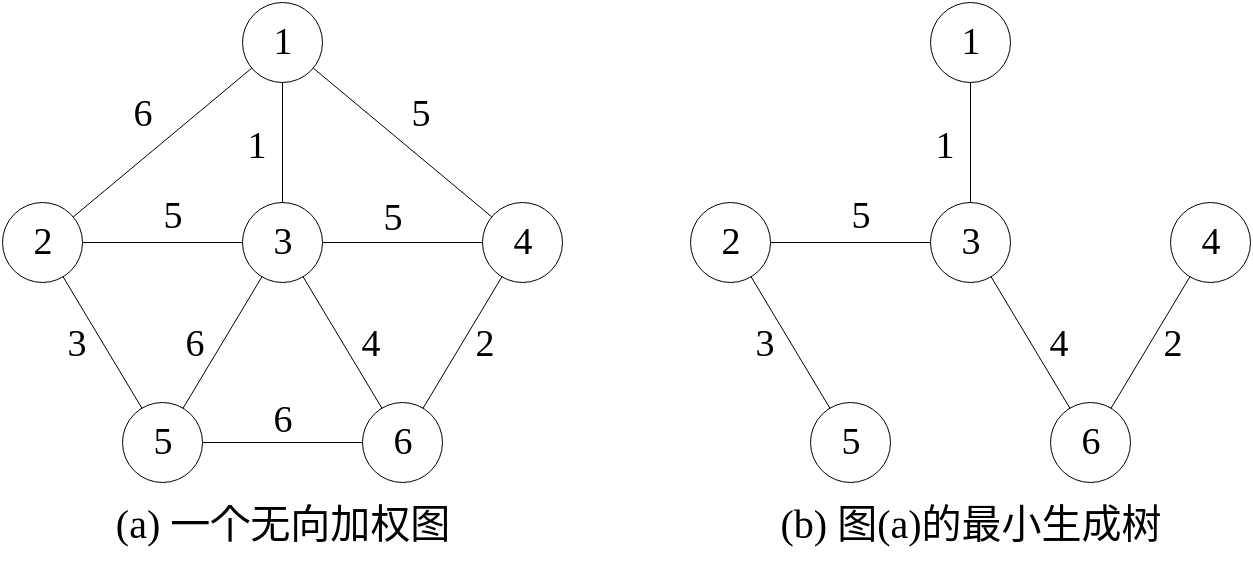 <mxfile version="23.0.2" type="device">
  <diagram id="HU4uo2aEZg4H9Ib9Y20f" name="第 1 页">
    <mxGraphModel dx="954" dy="674" grid="1" gridSize="10" guides="1" tooltips="1" connect="1" arrows="1" fold="1" page="1" pageScale="1" pageWidth="827" pageHeight="1169" math="0" shadow="0">
      <root>
        <mxCell id="0" />
        <mxCell id="1" parent="0" />
        <mxCell id="dhW5SiGHPYzBhZiWGdAr-79" value="" style="group;strokeWidth=0.5;" parent="1" vertex="1" connectable="0">
          <mxGeometry x="60" y="60" width="624" height="288" as="geometry" />
        </mxCell>
        <mxCell id="dhW5SiGHPYzBhZiWGdAr-40" value="" style="group;strokeWidth=0.5;" parent="dhW5SiGHPYzBhZiWGdAr-79" vertex="1" connectable="0">
          <mxGeometry width="280" height="288" as="geometry" />
        </mxCell>
        <mxCell id="dhW5SiGHPYzBhZiWGdAr-36" value="" style="group;fontFamily=Times New Roman;strokeWidth=0.5;" parent="dhW5SiGHPYzBhZiWGdAr-40" vertex="1" connectable="0">
          <mxGeometry width="280" height="240" as="geometry" />
        </mxCell>
        <mxCell id="dhW5SiGHPYzBhZiWGdAr-1" value="" style="ellipse;whiteSpace=wrap;html=1;aspect=fixed;strokeWidth=0.5;" parent="dhW5SiGHPYzBhZiWGdAr-36" vertex="1">
          <mxGeometry x="120" y="100" width="40" height="40" as="geometry" />
        </mxCell>
        <mxCell id="dhW5SiGHPYzBhZiWGdAr-2" value="" style="ellipse;whiteSpace=wrap;html=1;aspect=fixed;strokeWidth=0.5;" parent="dhW5SiGHPYzBhZiWGdAr-36" vertex="1">
          <mxGeometry x="240" y="100" width="40" height="40" as="geometry" />
        </mxCell>
        <mxCell id="dhW5SiGHPYzBhZiWGdAr-3" value="" style="ellipse;whiteSpace=wrap;html=1;aspect=fixed;strokeWidth=0.5;" parent="dhW5SiGHPYzBhZiWGdAr-36" vertex="1">
          <mxGeometry x="120" width="40" height="40" as="geometry" />
        </mxCell>
        <mxCell id="dhW5SiGHPYzBhZiWGdAr-4" value="" style="ellipse;whiteSpace=wrap;html=1;aspect=fixed;strokeWidth=0.5;" parent="dhW5SiGHPYzBhZiWGdAr-36" vertex="1">
          <mxGeometry y="100" width="40" height="40" as="geometry" />
        </mxCell>
        <mxCell id="dhW5SiGHPYzBhZiWGdAr-5" value="" style="ellipse;whiteSpace=wrap;html=1;aspect=fixed;strokeWidth=0.5;" parent="dhW5SiGHPYzBhZiWGdAr-36" vertex="1">
          <mxGeometry x="60" y="200" width="40" height="40" as="geometry" />
        </mxCell>
        <mxCell id="dhW5SiGHPYzBhZiWGdAr-6" value="" style="ellipse;whiteSpace=wrap;html=1;aspect=fixed;strokeWidth=0.5;" parent="dhW5SiGHPYzBhZiWGdAr-36" vertex="1">
          <mxGeometry x="180" y="200" width="40" height="40" as="geometry" />
        </mxCell>
        <mxCell id="dhW5SiGHPYzBhZiWGdAr-7" value="" style="endArrow=none;html=1;rounded=0;strokeWidth=0.5;" parent="dhW5SiGHPYzBhZiWGdAr-36" source="dhW5SiGHPYzBhZiWGdAr-4" target="dhW5SiGHPYzBhZiWGdAr-1" edge="1">
          <mxGeometry width="50" height="50" relative="1" as="geometry">
            <mxPoint x="290" y="230" as="sourcePoint" />
            <mxPoint x="340" y="180" as="targetPoint" />
          </mxGeometry>
        </mxCell>
        <mxCell id="dhW5SiGHPYzBhZiWGdAr-8" value="" style="endArrow=none;html=1;rounded=0;strokeWidth=0.5;" parent="dhW5SiGHPYzBhZiWGdAr-36" source="dhW5SiGHPYzBhZiWGdAr-6" target="dhW5SiGHPYzBhZiWGdAr-1" edge="1">
          <mxGeometry width="50" height="50" relative="1" as="geometry">
            <mxPoint x="290" y="230" as="sourcePoint" />
            <mxPoint x="340" y="180" as="targetPoint" />
          </mxGeometry>
        </mxCell>
        <mxCell id="dhW5SiGHPYzBhZiWGdAr-9" value="" style="endArrow=none;html=1;rounded=0;strokeWidth=0.5;" parent="dhW5SiGHPYzBhZiWGdAr-36" source="dhW5SiGHPYzBhZiWGdAr-1" target="dhW5SiGHPYzBhZiWGdAr-2" edge="1">
          <mxGeometry width="50" height="50" relative="1" as="geometry">
            <mxPoint x="290" y="230" as="sourcePoint" />
            <mxPoint x="340" y="180" as="targetPoint" />
          </mxGeometry>
        </mxCell>
        <mxCell id="dhW5SiGHPYzBhZiWGdAr-10" value="" style="endArrow=none;html=1;rounded=0;strokeWidth=0.5;" parent="dhW5SiGHPYzBhZiWGdAr-36" source="dhW5SiGHPYzBhZiWGdAr-6" target="dhW5SiGHPYzBhZiWGdAr-2" edge="1">
          <mxGeometry width="50" height="50" relative="1" as="geometry">
            <mxPoint x="290" y="230" as="sourcePoint" />
            <mxPoint x="340" y="180" as="targetPoint" />
          </mxGeometry>
        </mxCell>
        <mxCell id="dhW5SiGHPYzBhZiWGdAr-11" value="" style="endArrow=none;html=1;rounded=0;strokeWidth=0.5;" parent="dhW5SiGHPYzBhZiWGdAr-36" source="dhW5SiGHPYzBhZiWGdAr-5" target="dhW5SiGHPYzBhZiWGdAr-6" edge="1">
          <mxGeometry width="50" height="50" relative="1" as="geometry">
            <mxPoint x="290" y="230" as="sourcePoint" />
            <mxPoint x="340" y="180" as="targetPoint" />
          </mxGeometry>
        </mxCell>
        <mxCell id="dhW5SiGHPYzBhZiWGdAr-12" value="" style="endArrow=none;html=1;rounded=0;strokeWidth=0.5;" parent="dhW5SiGHPYzBhZiWGdAr-36" source="dhW5SiGHPYzBhZiWGdAr-4" target="dhW5SiGHPYzBhZiWGdAr-3" edge="1">
          <mxGeometry width="50" height="50" relative="1" as="geometry">
            <mxPoint x="290" y="230" as="sourcePoint" />
            <mxPoint x="340" y="180" as="targetPoint" />
          </mxGeometry>
        </mxCell>
        <mxCell id="dhW5SiGHPYzBhZiWGdAr-13" value="" style="endArrow=none;html=1;rounded=0;strokeWidth=0.5;" parent="dhW5SiGHPYzBhZiWGdAr-36" source="dhW5SiGHPYzBhZiWGdAr-5" target="dhW5SiGHPYzBhZiWGdAr-4" edge="1">
          <mxGeometry width="50" height="50" relative="1" as="geometry">
            <mxPoint x="290" y="230" as="sourcePoint" />
            <mxPoint x="340" y="180" as="targetPoint" />
          </mxGeometry>
        </mxCell>
        <mxCell id="dhW5SiGHPYzBhZiWGdAr-14" value="" style="endArrow=none;html=1;rounded=0;strokeWidth=0.5;" parent="dhW5SiGHPYzBhZiWGdAr-36" source="dhW5SiGHPYzBhZiWGdAr-5" target="dhW5SiGHPYzBhZiWGdAr-1" edge="1">
          <mxGeometry width="50" height="50" relative="1" as="geometry">
            <mxPoint x="290" y="230" as="sourcePoint" />
            <mxPoint x="340" y="180" as="targetPoint" />
          </mxGeometry>
        </mxCell>
        <mxCell id="dhW5SiGHPYzBhZiWGdAr-15" value="" style="endArrow=none;html=1;rounded=0;entryX=0.5;entryY=1;entryDx=0;entryDy=0;strokeWidth=0.5;" parent="dhW5SiGHPYzBhZiWGdAr-36" source="dhW5SiGHPYzBhZiWGdAr-1" target="dhW5SiGHPYzBhZiWGdAr-3" edge="1">
          <mxGeometry width="50" height="50" relative="1" as="geometry">
            <mxPoint x="290" y="230" as="sourcePoint" />
            <mxPoint x="340" y="180" as="targetPoint" />
          </mxGeometry>
        </mxCell>
        <mxCell id="dhW5SiGHPYzBhZiWGdAr-16" value="" style="endArrow=none;html=1;rounded=0;strokeWidth=0.5;" parent="dhW5SiGHPYzBhZiWGdAr-36" source="dhW5SiGHPYzBhZiWGdAr-3" target="dhW5SiGHPYzBhZiWGdAr-2" edge="1">
          <mxGeometry width="50" height="50" relative="1" as="geometry">
            <mxPoint x="290" y="230" as="sourcePoint" />
            <mxPoint x="340" y="180" as="targetPoint" />
          </mxGeometry>
        </mxCell>
        <mxCell id="dhW5SiGHPYzBhZiWGdAr-17" value="&lt;font style=&quot;font-size: 19px;&quot; face=&quot;Times New Roman&quot;&gt;2&lt;/font&gt;" style="text;html=1;align=center;verticalAlign=middle;resizable=0;points=[];autosize=1;strokeColor=none;fillColor=none;strokeWidth=0.5;" parent="dhW5SiGHPYzBhZiWGdAr-36" vertex="1">
          <mxGeometry x="5" y="100" width="30" height="40" as="geometry" />
        </mxCell>
        <mxCell id="dhW5SiGHPYzBhZiWGdAr-18" value="&lt;font style=&quot;font-size: 19px;&quot; face=&quot;Times New Roman&quot;&gt;1&lt;/font&gt;" style="text;html=1;align=center;verticalAlign=middle;resizable=0;points=[];autosize=1;strokeColor=none;fillColor=none;strokeWidth=0.5;" parent="dhW5SiGHPYzBhZiWGdAr-36" vertex="1">
          <mxGeometry x="125" width="30" height="40" as="geometry" />
        </mxCell>
        <mxCell id="dhW5SiGHPYzBhZiWGdAr-19" value="&lt;font style=&quot;font-size: 19px;&quot; face=&quot;Times New Roman&quot;&gt;3&lt;/font&gt;" style="text;html=1;align=center;verticalAlign=middle;resizable=0;points=[];autosize=1;strokeColor=none;fillColor=none;strokeWidth=0.5;" parent="dhW5SiGHPYzBhZiWGdAr-36" vertex="1">
          <mxGeometry x="125" y="100" width="30" height="40" as="geometry" />
        </mxCell>
        <mxCell id="dhW5SiGHPYzBhZiWGdAr-20" value="&lt;font style=&quot;font-size: 19px;&quot; face=&quot;Times New Roman&quot;&gt;5&lt;/font&gt;" style="text;html=1;align=center;verticalAlign=middle;resizable=0;points=[];autosize=1;strokeColor=none;fillColor=none;strokeWidth=0.5;" parent="dhW5SiGHPYzBhZiWGdAr-36" vertex="1">
          <mxGeometry x="65" y="200" width="30" height="40" as="geometry" />
        </mxCell>
        <mxCell id="dhW5SiGHPYzBhZiWGdAr-21" value="&lt;font style=&quot;font-size: 19px;&quot; face=&quot;Times New Roman&quot;&gt;4&lt;/font&gt;" style="text;html=1;align=center;verticalAlign=middle;resizable=0;points=[];autosize=1;strokeColor=none;fillColor=none;strokeWidth=0.5;" parent="dhW5SiGHPYzBhZiWGdAr-36" vertex="1">
          <mxGeometry x="245" y="100" width="30" height="40" as="geometry" />
        </mxCell>
        <mxCell id="dhW5SiGHPYzBhZiWGdAr-22" value="&lt;font style=&quot;font-size: 19px;&quot; face=&quot;Times New Roman&quot;&gt;6&lt;/font&gt;" style="text;html=1;align=center;verticalAlign=middle;resizable=0;points=[];autosize=1;strokeColor=none;fillColor=none;strokeWidth=0.5;" parent="dhW5SiGHPYzBhZiWGdAr-36" vertex="1">
          <mxGeometry x="185" y="200" width="30" height="40" as="geometry" />
        </mxCell>
        <mxCell id="dhW5SiGHPYzBhZiWGdAr-23" value="&lt;font style=&quot;font-size: 19px;&quot; face=&quot;Times New Roman&quot;&gt;6&lt;/font&gt;" style="text;html=1;align=center;verticalAlign=middle;resizable=0;points=[];autosize=1;strokeColor=none;fillColor=none;strokeWidth=0.5;" parent="dhW5SiGHPYzBhZiWGdAr-36" vertex="1">
          <mxGeometry x="55" y="36" width="30" height="40" as="geometry" />
        </mxCell>
        <mxCell id="dhW5SiGHPYzBhZiWGdAr-27" value="&lt;font style=&quot;font-size: 19px;&quot; face=&quot;Times New Roman&quot;&gt;5&lt;/font&gt;" style="text;html=1;align=center;verticalAlign=middle;resizable=0;points=[];autosize=1;strokeColor=none;fillColor=none;strokeWidth=0.5;" parent="dhW5SiGHPYzBhZiWGdAr-36" vertex="1">
          <mxGeometry x="194" y="36" width="30" height="40" as="geometry" />
        </mxCell>
        <mxCell id="dhW5SiGHPYzBhZiWGdAr-28" value="&lt;font style=&quot;font-size: 19px;&quot; face=&quot;Times New Roman&quot;&gt;1&lt;/font&gt;" style="text;html=1;align=center;verticalAlign=middle;resizable=0;points=[];autosize=1;strokeColor=none;fillColor=none;strokeWidth=0.5;" parent="dhW5SiGHPYzBhZiWGdAr-36" vertex="1">
          <mxGeometry x="112" y="52" width="30" height="40" as="geometry" />
        </mxCell>
        <mxCell id="dhW5SiGHPYzBhZiWGdAr-29" value="&lt;font style=&quot;font-size: 19px;&quot; face=&quot;Times New Roman&quot;&gt;5&lt;/font&gt;" style="text;html=1;align=center;verticalAlign=middle;resizable=0;points=[];autosize=1;strokeColor=none;fillColor=none;strokeWidth=0.5;" parent="dhW5SiGHPYzBhZiWGdAr-36" vertex="1">
          <mxGeometry x="70" y="87" width="30" height="40" as="geometry" />
        </mxCell>
        <mxCell id="dhW5SiGHPYzBhZiWGdAr-30" value="&lt;font style=&quot;font-size: 19px;&quot; face=&quot;Times New Roman&quot;&gt;5&lt;/font&gt;" style="text;html=1;align=center;verticalAlign=middle;resizable=0;points=[];autosize=1;strokeColor=none;fillColor=none;strokeWidth=0.5;" parent="dhW5SiGHPYzBhZiWGdAr-36" vertex="1">
          <mxGeometry x="180" y="88" width="30" height="40" as="geometry" />
        </mxCell>
        <mxCell id="dhW5SiGHPYzBhZiWGdAr-31" value="&lt;font style=&quot;font-size: 19px;&quot; face=&quot;Times New Roman&quot;&gt;3&lt;/font&gt;" style="text;html=1;align=center;verticalAlign=middle;resizable=0;points=[];autosize=1;strokeColor=none;fillColor=none;strokeWidth=0.5;" parent="dhW5SiGHPYzBhZiWGdAr-36" vertex="1">
          <mxGeometry x="22" y="151" width="30" height="40" as="geometry" />
        </mxCell>
        <mxCell id="dhW5SiGHPYzBhZiWGdAr-32" value="&lt;font style=&quot;font-size: 19px;&quot; face=&quot;Times New Roman&quot;&gt;6&lt;/font&gt;" style="text;html=1;align=center;verticalAlign=middle;resizable=0;points=[];autosize=1;strokeColor=none;fillColor=none;strokeWidth=0.5;" parent="dhW5SiGHPYzBhZiWGdAr-36" vertex="1">
          <mxGeometry x="81" y="151" width="30" height="40" as="geometry" />
        </mxCell>
        <mxCell id="dhW5SiGHPYzBhZiWGdAr-33" value="&lt;font style=&quot;font-size: 19px;&quot; face=&quot;Times New Roman&quot;&gt;4&lt;/font&gt;" style="text;html=1;align=center;verticalAlign=middle;resizable=0;points=[];autosize=1;strokeColor=none;fillColor=none;strokeWidth=0.5;" parent="dhW5SiGHPYzBhZiWGdAr-36" vertex="1">
          <mxGeometry x="169" y="151" width="30" height="40" as="geometry" />
        </mxCell>
        <mxCell id="dhW5SiGHPYzBhZiWGdAr-34" value="&lt;font style=&quot;font-size: 19px;&quot; face=&quot;Times New Roman&quot;&gt;2&lt;/font&gt;" style="text;html=1;align=center;verticalAlign=middle;resizable=0;points=[];autosize=1;strokeColor=none;fillColor=none;strokeWidth=0.5;" parent="dhW5SiGHPYzBhZiWGdAr-36" vertex="1">
          <mxGeometry x="226" y="151" width="30" height="40" as="geometry" />
        </mxCell>
        <mxCell id="dhW5SiGHPYzBhZiWGdAr-35" value="&lt;font style=&quot;font-size: 19px;&quot; face=&quot;Times New Roman&quot;&gt;6&lt;/font&gt;" style="text;html=1;align=center;verticalAlign=middle;resizable=0;points=[];autosize=1;strokeColor=none;fillColor=none;strokeWidth=0.5;" parent="dhW5SiGHPYzBhZiWGdAr-36" vertex="1">
          <mxGeometry x="125" y="189" width="30" height="40" as="geometry" />
        </mxCell>
        <mxCell id="dhW5SiGHPYzBhZiWGdAr-39" value="(a) &lt;font face=&quot;SimSun&quot;&gt;一个无向加权图&lt;/font&gt;" style="text;html=1;align=center;verticalAlign=middle;resizable=0;points=[];autosize=1;strokeColor=none;fillColor=none;labelPosition=center;verticalLabelPosition=middle;fontFamily=Times New Roman;fontSize=20;strokeWidth=0.5;" parent="dhW5SiGHPYzBhZiWGdAr-40" vertex="1">
          <mxGeometry x="45" y="240" width="190" height="40" as="geometry" />
        </mxCell>
        <mxCell id="dhW5SiGHPYzBhZiWGdAr-42" value="" style="group;strokeWidth=0.5;" parent="dhW5SiGHPYzBhZiWGdAr-79" vertex="1" connectable="0">
          <mxGeometry x="344" width="280" height="288" as="geometry" />
        </mxCell>
        <mxCell id="dhW5SiGHPYzBhZiWGdAr-43" value="" style="group;fontFamily=Times New Roman;strokeWidth=0.5;" parent="dhW5SiGHPYzBhZiWGdAr-42" vertex="1" connectable="0">
          <mxGeometry width="280" height="240" as="geometry" />
        </mxCell>
        <mxCell id="dhW5SiGHPYzBhZiWGdAr-44" value="" style="ellipse;whiteSpace=wrap;html=1;aspect=fixed;strokeWidth=0.5;" parent="dhW5SiGHPYzBhZiWGdAr-43" vertex="1">
          <mxGeometry x="120" y="100" width="40" height="40" as="geometry" />
        </mxCell>
        <mxCell id="dhW5SiGHPYzBhZiWGdAr-45" value="" style="ellipse;whiteSpace=wrap;html=1;aspect=fixed;strokeWidth=0.5;" parent="dhW5SiGHPYzBhZiWGdAr-43" vertex="1">
          <mxGeometry x="240" y="100" width="40" height="40" as="geometry" />
        </mxCell>
        <mxCell id="dhW5SiGHPYzBhZiWGdAr-46" value="" style="ellipse;whiteSpace=wrap;html=1;aspect=fixed;strokeWidth=0.5;" parent="dhW5SiGHPYzBhZiWGdAr-43" vertex="1">
          <mxGeometry x="120" width="40" height="40" as="geometry" />
        </mxCell>
        <mxCell id="dhW5SiGHPYzBhZiWGdAr-47" value="" style="ellipse;whiteSpace=wrap;html=1;aspect=fixed;strokeWidth=0.5;" parent="dhW5SiGHPYzBhZiWGdAr-43" vertex="1">
          <mxGeometry y="100" width="40" height="40" as="geometry" />
        </mxCell>
        <mxCell id="dhW5SiGHPYzBhZiWGdAr-48" value="" style="ellipse;whiteSpace=wrap;html=1;aspect=fixed;strokeWidth=0.5;" parent="dhW5SiGHPYzBhZiWGdAr-43" vertex="1">
          <mxGeometry x="60" y="200" width="40" height="40" as="geometry" />
        </mxCell>
        <mxCell id="dhW5SiGHPYzBhZiWGdAr-49" value="" style="ellipse;whiteSpace=wrap;html=1;aspect=fixed;strokeWidth=0.5;" parent="dhW5SiGHPYzBhZiWGdAr-43" vertex="1">
          <mxGeometry x="180" y="200" width="40" height="40" as="geometry" />
        </mxCell>
        <mxCell id="dhW5SiGHPYzBhZiWGdAr-50" value="" style="endArrow=none;html=1;rounded=0;strokeWidth=0.5;" parent="dhW5SiGHPYzBhZiWGdAr-43" source="dhW5SiGHPYzBhZiWGdAr-47" target="dhW5SiGHPYzBhZiWGdAr-44" edge="1">
          <mxGeometry width="50" height="50" relative="1" as="geometry">
            <mxPoint x="290" y="230" as="sourcePoint" />
            <mxPoint x="340" y="180" as="targetPoint" />
          </mxGeometry>
        </mxCell>
        <mxCell id="dhW5SiGHPYzBhZiWGdAr-51" value="" style="endArrow=none;html=1;rounded=0;strokeWidth=0.5;" parent="dhW5SiGHPYzBhZiWGdAr-43" source="dhW5SiGHPYzBhZiWGdAr-49" target="dhW5SiGHPYzBhZiWGdAr-44" edge="1">
          <mxGeometry width="50" height="50" relative="1" as="geometry">
            <mxPoint x="290" y="230" as="sourcePoint" />
            <mxPoint x="340" y="180" as="targetPoint" />
          </mxGeometry>
        </mxCell>
        <mxCell id="dhW5SiGHPYzBhZiWGdAr-53" value="" style="endArrow=none;html=1;rounded=0;strokeWidth=0.5;" parent="dhW5SiGHPYzBhZiWGdAr-43" source="dhW5SiGHPYzBhZiWGdAr-49" target="dhW5SiGHPYzBhZiWGdAr-45" edge="1">
          <mxGeometry width="50" height="50" relative="1" as="geometry">
            <mxPoint x="290" y="230" as="sourcePoint" />
            <mxPoint x="340" y="180" as="targetPoint" />
          </mxGeometry>
        </mxCell>
        <mxCell id="dhW5SiGHPYzBhZiWGdAr-56" value="" style="endArrow=none;html=1;rounded=0;strokeWidth=0.5;" parent="dhW5SiGHPYzBhZiWGdAr-43" source="dhW5SiGHPYzBhZiWGdAr-48" target="dhW5SiGHPYzBhZiWGdAr-47" edge="1">
          <mxGeometry width="50" height="50" relative="1" as="geometry">
            <mxPoint x="290" y="230" as="sourcePoint" />
            <mxPoint x="340" y="180" as="targetPoint" />
          </mxGeometry>
        </mxCell>
        <mxCell id="dhW5SiGHPYzBhZiWGdAr-58" value="" style="endArrow=none;html=1;rounded=0;entryX=0.5;entryY=1;entryDx=0;entryDy=0;strokeWidth=0.5;" parent="dhW5SiGHPYzBhZiWGdAr-43" source="dhW5SiGHPYzBhZiWGdAr-44" target="dhW5SiGHPYzBhZiWGdAr-46" edge="1">
          <mxGeometry width="50" height="50" relative="1" as="geometry">
            <mxPoint x="290" y="230" as="sourcePoint" />
            <mxPoint x="340" y="180" as="targetPoint" />
          </mxGeometry>
        </mxCell>
        <mxCell id="dhW5SiGHPYzBhZiWGdAr-60" value="&lt;font style=&quot;font-size: 19px;&quot; face=&quot;Times New Roman&quot;&gt;2&lt;/font&gt;" style="text;html=1;align=center;verticalAlign=middle;resizable=0;points=[];autosize=1;strokeColor=none;fillColor=none;strokeWidth=0.5;" parent="dhW5SiGHPYzBhZiWGdAr-43" vertex="1">
          <mxGeometry x="5" y="100" width="30" height="40" as="geometry" />
        </mxCell>
        <mxCell id="dhW5SiGHPYzBhZiWGdAr-61" value="&lt;font style=&quot;font-size: 19px;&quot; face=&quot;Times New Roman&quot;&gt;1&lt;/font&gt;" style="text;html=1;align=center;verticalAlign=middle;resizable=0;points=[];autosize=1;strokeColor=none;fillColor=none;strokeWidth=0.5;" parent="dhW5SiGHPYzBhZiWGdAr-43" vertex="1">
          <mxGeometry x="125" width="30" height="40" as="geometry" />
        </mxCell>
        <mxCell id="dhW5SiGHPYzBhZiWGdAr-62" value="&lt;font style=&quot;font-size: 19px;&quot; face=&quot;Times New Roman&quot;&gt;3&lt;/font&gt;" style="text;html=1;align=center;verticalAlign=middle;resizable=0;points=[];autosize=1;strokeColor=none;fillColor=none;strokeWidth=0.5;" parent="dhW5SiGHPYzBhZiWGdAr-43" vertex="1">
          <mxGeometry x="125" y="100" width="30" height="40" as="geometry" />
        </mxCell>
        <mxCell id="dhW5SiGHPYzBhZiWGdAr-63" value="&lt;font style=&quot;font-size: 19px;&quot; face=&quot;Times New Roman&quot;&gt;5&lt;/font&gt;" style="text;html=1;align=center;verticalAlign=middle;resizable=0;points=[];autosize=1;strokeColor=none;fillColor=none;strokeWidth=0.5;" parent="dhW5SiGHPYzBhZiWGdAr-43" vertex="1">
          <mxGeometry x="65" y="200" width="30" height="40" as="geometry" />
        </mxCell>
        <mxCell id="dhW5SiGHPYzBhZiWGdAr-64" value="&lt;font style=&quot;font-size: 19px;&quot; face=&quot;Times New Roman&quot;&gt;4&lt;/font&gt;" style="text;html=1;align=center;verticalAlign=middle;resizable=0;points=[];autosize=1;strokeColor=none;fillColor=none;strokeWidth=0.5;" parent="dhW5SiGHPYzBhZiWGdAr-43" vertex="1">
          <mxGeometry x="245" y="100" width="30" height="40" as="geometry" />
        </mxCell>
        <mxCell id="dhW5SiGHPYzBhZiWGdAr-65" value="&lt;font style=&quot;font-size: 19px;&quot; face=&quot;Times New Roman&quot;&gt;6&lt;/font&gt;" style="text;html=1;align=center;verticalAlign=middle;resizable=0;points=[];autosize=1;strokeColor=none;fillColor=none;strokeWidth=0.5;" parent="dhW5SiGHPYzBhZiWGdAr-43" vertex="1">
          <mxGeometry x="185" y="200" width="30" height="40" as="geometry" />
        </mxCell>
        <mxCell id="dhW5SiGHPYzBhZiWGdAr-68" value="&lt;font style=&quot;font-size: 19px;&quot; face=&quot;Times New Roman&quot;&gt;1&lt;/font&gt;" style="text;html=1;align=center;verticalAlign=middle;resizable=0;points=[];autosize=1;strokeColor=none;fillColor=none;strokeWidth=0.5;" parent="dhW5SiGHPYzBhZiWGdAr-43" vertex="1">
          <mxGeometry x="112" y="52" width="30" height="40" as="geometry" />
        </mxCell>
        <mxCell id="dhW5SiGHPYzBhZiWGdAr-69" value="&lt;font style=&quot;font-size: 19px;&quot; face=&quot;Times New Roman&quot;&gt;5&lt;/font&gt;" style="text;html=1;align=center;verticalAlign=middle;resizable=0;points=[];autosize=1;strokeColor=none;fillColor=none;strokeWidth=0.5;" parent="dhW5SiGHPYzBhZiWGdAr-43" vertex="1">
          <mxGeometry x="70" y="87" width="30" height="40" as="geometry" />
        </mxCell>
        <mxCell id="dhW5SiGHPYzBhZiWGdAr-71" value="&lt;font style=&quot;font-size: 19px;&quot; face=&quot;Times New Roman&quot;&gt;3&lt;/font&gt;" style="text;html=1;align=center;verticalAlign=middle;resizable=0;points=[];autosize=1;strokeColor=none;fillColor=none;strokeWidth=0.5;" parent="dhW5SiGHPYzBhZiWGdAr-43" vertex="1">
          <mxGeometry x="22" y="151" width="30" height="40" as="geometry" />
        </mxCell>
        <mxCell id="dhW5SiGHPYzBhZiWGdAr-73" value="&lt;font style=&quot;font-size: 19px;&quot; face=&quot;Times New Roman&quot;&gt;4&lt;/font&gt;" style="text;html=1;align=center;verticalAlign=middle;resizable=0;points=[];autosize=1;strokeColor=none;fillColor=none;strokeWidth=0.5;" parent="dhW5SiGHPYzBhZiWGdAr-43" vertex="1">
          <mxGeometry x="169" y="151" width="30" height="40" as="geometry" />
        </mxCell>
        <mxCell id="dhW5SiGHPYzBhZiWGdAr-74" value="&lt;font style=&quot;font-size: 19px;&quot; face=&quot;Times New Roman&quot;&gt;2&lt;/font&gt;" style="text;html=1;align=center;verticalAlign=middle;resizable=0;points=[];autosize=1;strokeColor=none;fillColor=none;strokeWidth=0.5;" parent="dhW5SiGHPYzBhZiWGdAr-43" vertex="1">
          <mxGeometry x="226" y="151" width="30" height="40" as="geometry" />
        </mxCell>
        <mxCell id="dhW5SiGHPYzBhZiWGdAr-76" value="(b) &lt;font face=&quot;SimSun&quot;&gt;图&lt;/font&gt;(a)&lt;font face=&quot;SimSun&quot;&gt;的最小生成树&lt;/font&gt;" style="text;html=1;align=center;verticalAlign=middle;resizable=0;points=[];autosize=1;strokeColor=none;fillColor=none;labelPosition=center;verticalLabelPosition=middle;fontFamily=Times New Roman;fontSize=20;strokeWidth=0.5;" parent="dhW5SiGHPYzBhZiWGdAr-42" vertex="1">
          <mxGeometry x="35" y="240" width="210" height="40" as="geometry" />
        </mxCell>
      </root>
    </mxGraphModel>
  </diagram>
</mxfile>
